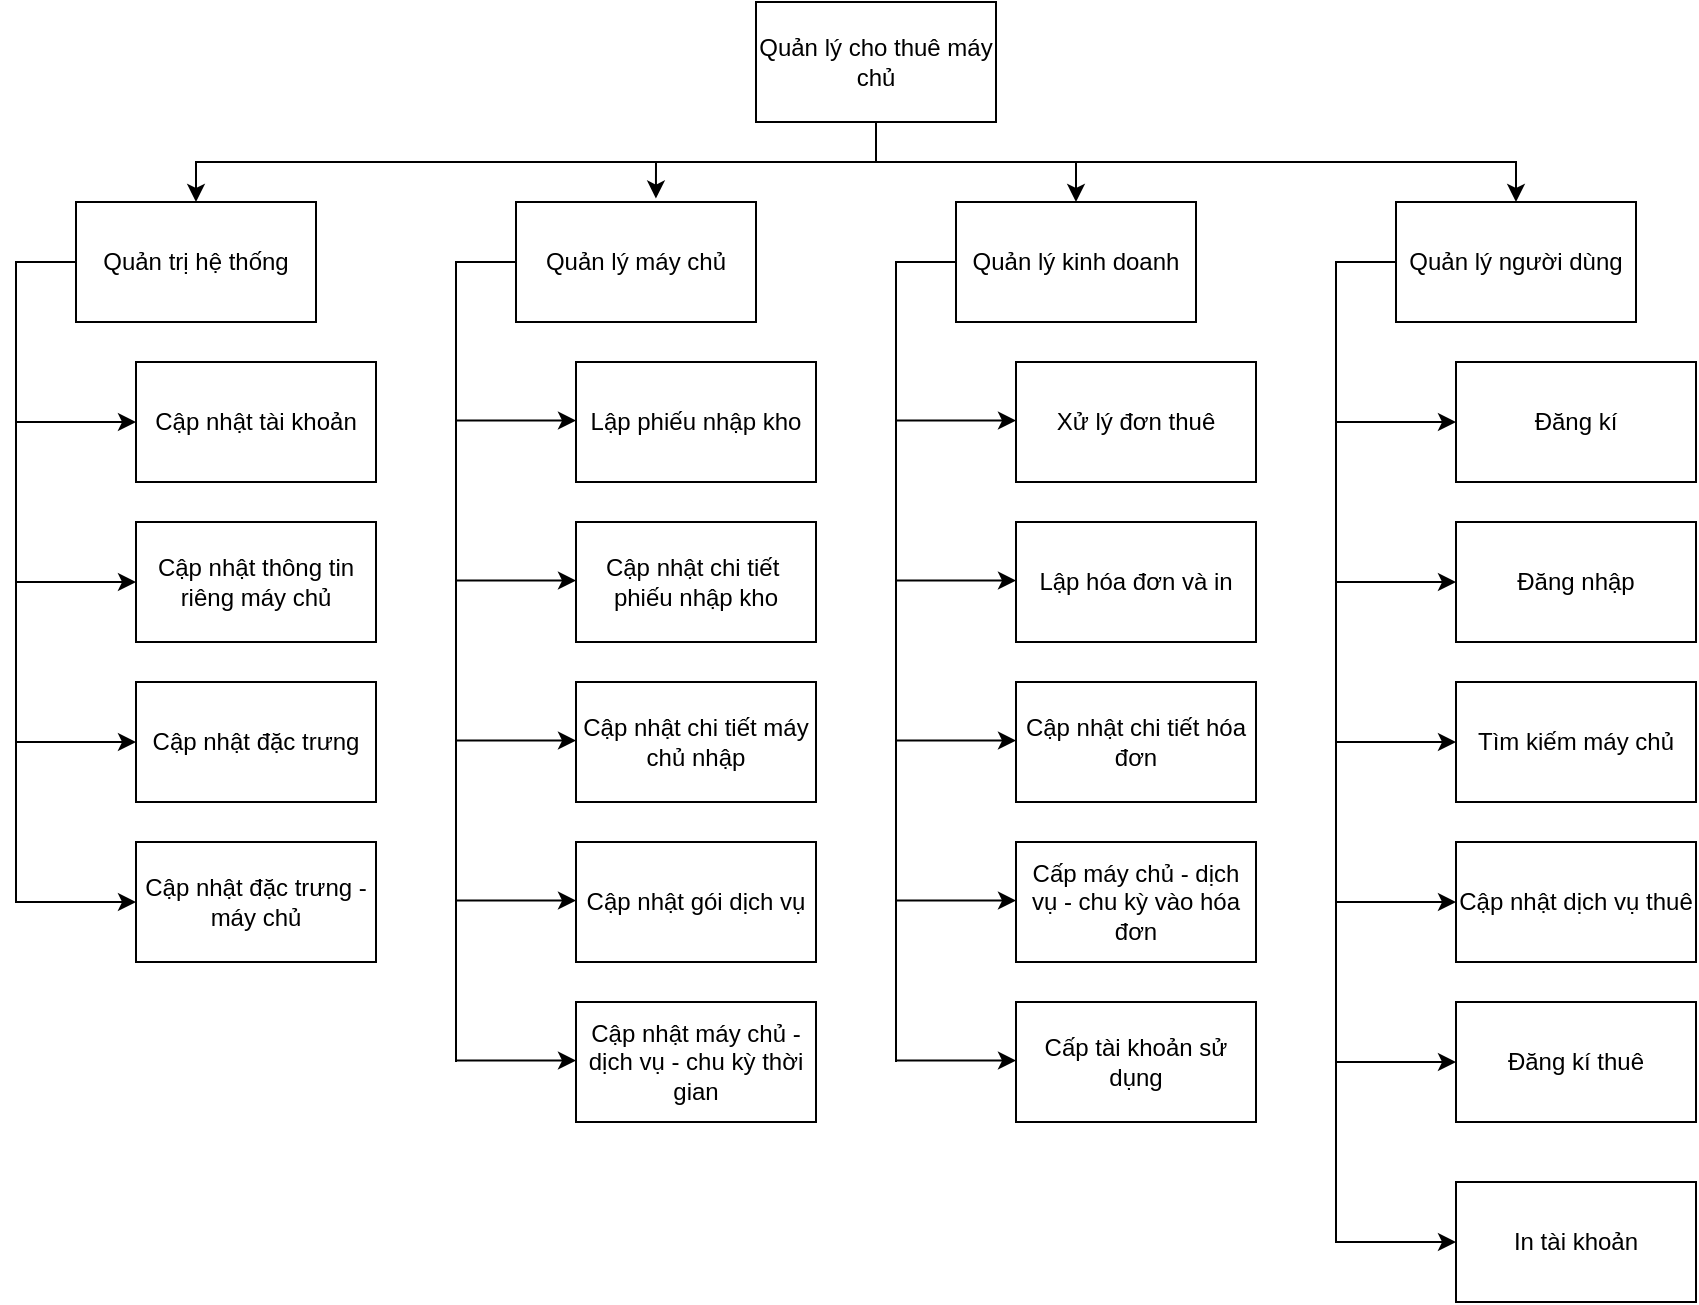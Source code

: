 <mxfile version="22.1.11" type="github">
  <diagram name="Page-1" id="_L53pu-eKjSUzyPY_FYC">
    <mxGraphModel dx="777" dy="525" grid="1" gridSize="10" guides="1" tooltips="1" connect="1" arrows="1" fold="1" page="1" pageScale="1" pageWidth="850" pageHeight="1100" math="0" shadow="0">
      <root>
        <mxCell id="0" />
        <mxCell id="1" parent="0" />
        <mxCell id="0lqGQbvRG_3BoC6F8_CW-32" style="edgeStyle=orthogonalEdgeStyle;rounded=0;orthogonalLoop=1;jettySize=auto;html=1;entryX=0.5;entryY=0;entryDx=0;entryDy=0;" parent="1" source="0lqGQbvRG_3BoC6F8_CW-1" target="0lqGQbvRG_3BoC6F8_CW-16" edge="1">
          <mxGeometry relative="1" as="geometry" />
        </mxCell>
        <mxCell id="0lqGQbvRG_3BoC6F8_CW-34" style="edgeStyle=orthogonalEdgeStyle;rounded=0;orthogonalLoop=1;jettySize=auto;html=1;exitX=0.5;exitY=1;exitDx=0;exitDy=0;" parent="1" source="0lqGQbvRG_3BoC6F8_CW-1" target="0lqGQbvRG_3BoC6F8_CW-18" edge="1">
          <mxGeometry relative="1" as="geometry" />
        </mxCell>
        <mxCell id="0lqGQbvRG_3BoC6F8_CW-39" style="edgeStyle=orthogonalEdgeStyle;rounded=0;orthogonalLoop=1;jettySize=auto;html=1;exitX=0.5;exitY=1;exitDx=0;exitDy=0;" parent="1" source="0lqGQbvRG_3BoC6F8_CW-1" target="0lqGQbvRG_3BoC6F8_CW-2" edge="1">
          <mxGeometry relative="1" as="geometry" />
        </mxCell>
        <mxCell id="0lqGQbvRG_3BoC6F8_CW-1" value="Quản lý cho thuê máy chủ" style="rounded=0;whiteSpace=wrap;html=1;" parent="1" vertex="1">
          <mxGeometry x="380" y="550" width="120" height="60" as="geometry" />
        </mxCell>
        <mxCell id="0lqGQbvRG_3BoC6F8_CW-2" value="Quản trị hệ thống" style="rounded=0;whiteSpace=wrap;html=1;" parent="1" vertex="1">
          <mxGeometry x="40" y="650" width="120" height="60" as="geometry" />
        </mxCell>
        <mxCell id="0lqGQbvRG_3BoC6F8_CW-3" value="Cập nhật tài khoản" style="rounded=0;whiteSpace=wrap;html=1;" parent="1" vertex="1">
          <mxGeometry x="70" y="730" width="120" height="60" as="geometry" />
        </mxCell>
        <mxCell id="0lqGQbvRG_3BoC6F8_CW-6" value="Cập nhật thông tin riêng máy chủ" style="rounded=0;whiteSpace=wrap;html=1;" parent="1" vertex="1">
          <mxGeometry x="70" y="810" width="120" height="60" as="geometry" />
        </mxCell>
        <mxCell id="0lqGQbvRG_3BoC6F8_CW-7" value="Cập nhật đặc trưng" style="rounded=0;whiteSpace=wrap;html=1;" parent="1" vertex="1">
          <mxGeometry x="70" y="890" width="120" height="60" as="geometry" />
        </mxCell>
        <mxCell id="0lqGQbvRG_3BoC6F8_CW-8" value="Cập nhật đặc trưng - máy chủ" style="rounded=0;whiteSpace=wrap;html=1;" parent="1" vertex="1">
          <mxGeometry x="70" y="970" width="120" height="60" as="geometry" />
        </mxCell>
        <mxCell id="0lqGQbvRG_3BoC6F8_CW-9" value="Quản lý máy chủ" style="rounded=0;whiteSpace=wrap;html=1;" parent="1" vertex="1">
          <mxGeometry x="260" y="650" width="120" height="60" as="geometry" />
        </mxCell>
        <mxCell id="0lqGQbvRG_3BoC6F8_CW-10" value="Lập phiếu nhập kho" style="rounded=0;whiteSpace=wrap;html=1;" parent="1" vertex="1">
          <mxGeometry x="290" y="730" width="120" height="60" as="geometry" />
        </mxCell>
        <mxCell id="0lqGQbvRG_3BoC6F8_CW-11" value="Cập nhật chi tiết&amp;nbsp; phiếu nhập kho" style="rounded=0;whiteSpace=wrap;html=1;" parent="1" vertex="1">
          <mxGeometry x="290" y="810" width="120" height="60" as="geometry" />
        </mxCell>
        <mxCell id="0lqGQbvRG_3BoC6F8_CW-12" value="Cập nhật chi tiết máy chủ nhập" style="rounded=0;whiteSpace=wrap;html=1;" parent="1" vertex="1">
          <mxGeometry x="290" y="890" width="120" height="60" as="geometry" />
        </mxCell>
        <mxCell id="0lqGQbvRG_3BoC6F8_CW-13" value="Cập nhật gói dịch vụ" style="rounded=0;whiteSpace=wrap;html=1;" parent="1" vertex="1">
          <mxGeometry x="290" y="970" width="120" height="60" as="geometry" />
        </mxCell>
        <mxCell id="0lqGQbvRG_3BoC6F8_CW-14" value="Cập nhật máy chủ - dịch vụ - chu kỳ thời gian" style="rounded=0;whiteSpace=wrap;html=1;" parent="1" vertex="1">
          <mxGeometry x="290" y="1050" width="120" height="60" as="geometry" />
        </mxCell>
        <mxCell id="0lqGQbvRG_3BoC6F8_CW-16" value="Quản lý kinh doanh" style="rounded=0;whiteSpace=wrap;html=1;" parent="1" vertex="1">
          <mxGeometry x="480" y="650" width="120" height="60" as="geometry" />
        </mxCell>
        <mxCell id="0lqGQbvRG_3BoC6F8_CW-17" value="Xử lý đơn thuê" style="rounded=0;whiteSpace=wrap;html=1;" parent="1" vertex="1">
          <mxGeometry x="510" y="730" width="120" height="60" as="geometry" />
        </mxCell>
        <mxCell id="0lqGQbvRG_3BoC6F8_CW-18" value="Quản lý người dùng" style="rounded=0;whiteSpace=wrap;html=1;" parent="1" vertex="1">
          <mxGeometry x="700" y="650" width="120" height="60" as="geometry" />
        </mxCell>
        <mxCell id="0lqGQbvRG_3BoC6F8_CW-19" value="Đăng kí" style="rounded=0;whiteSpace=wrap;html=1;" parent="1" vertex="1">
          <mxGeometry x="730" y="730" width="120" height="60" as="geometry" />
        </mxCell>
        <mxCell id="0lqGQbvRG_3BoC6F8_CW-20" value="Đăng nhập" style="rounded=0;whiteSpace=wrap;html=1;" parent="1" vertex="1">
          <mxGeometry x="730" y="810" width="120" height="60" as="geometry" />
        </mxCell>
        <mxCell id="0lqGQbvRG_3BoC6F8_CW-21" value="Tìm kiếm máy chủ" style="rounded=0;whiteSpace=wrap;html=1;" parent="1" vertex="1">
          <mxGeometry x="730" y="890" width="120" height="60" as="geometry" />
        </mxCell>
        <mxCell id="0lqGQbvRG_3BoC6F8_CW-22" value="Cập nhật dịch vụ thuê" style="rounded=0;whiteSpace=wrap;html=1;" parent="1" vertex="1">
          <mxGeometry x="730" y="970" width="120" height="60" as="geometry" />
        </mxCell>
        <mxCell id="0lqGQbvRG_3BoC6F8_CW-23" value="Đăng kí thuê" style="rounded=0;whiteSpace=wrap;html=1;" parent="1" vertex="1">
          <mxGeometry x="730" y="1050" width="120" height="60" as="geometry" />
        </mxCell>
        <mxCell id="0lqGQbvRG_3BoC6F8_CW-24" value="In tài khoản" style="rounded=0;whiteSpace=wrap;html=1;" parent="1" vertex="1">
          <mxGeometry x="730" y="1140" width="120" height="60" as="geometry" />
        </mxCell>
        <mxCell id="0lqGQbvRG_3BoC6F8_CW-25" value="Lập hóa đơn và in" style="rounded=0;whiteSpace=wrap;html=1;" parent="1" vertex="1">
          <mxGeometry x="510" y="810" width="120" height="60" as="geometry" />
        </mxCell>
        <mxCell id="0lqGQbvRG_3BoC6F8_CW-26" value="Cập nhật chi tiết hóa đơn" style="rounded=0;whiteSpace=wrap;html=1;" parent="1" vertex="1">
          <mxGeometry x="510" y="890" width="120" height="60" as="geometry" />
        </mxCell>
        <mxCell id="0lqGQbvRG_3BoC6F8_CW-27" value="Cấp máy chủ - dịch vụ - chu kỳ vào hóa đơn" style="rounded=0;whiteSpace=wrap;html=1;" parent="1" vertex="1">
          <mxGeometry x="510" y="970" width="120" height="60" as="geometry" />
        </mxCell>
        <mxCell id="0lqGQbvRG_3BoC6F8_CW-28" value="Cấp tài khoản sử dụng" style="rounded=0;whiteSpace=wrap;html=1;" parent="1" vertex="1">
          <mxGeometry x="510" y="1050" width="120" height="60" as="geometry" />
        </mxCell>
        <mxCell id="0lqGQbvRG_3BoC6F8_CW-30" style="edgeStyle=orthogonalEdgeStyle;rounded=0;orthogonalLoop=1;jettySize=auto;html=1;entryX=0.583;entryY=-0.029;entryDx=0;entryDy=0;entryPerimeter=0;" parent="1" source="0lqGQbvRG_3BoC6F8_CW-1" target="0lqGQbvRG_3BoC6F8_CW-9" edge="1">
          <mxGeometry relative="1" as="geometry" />
        </mxCell>
        <mxCell id="0lqGQbvRG_3BoC6F8_CW-47" value="" style="endArrow=classic;html=1;rounded=0;entryX=0;entryY=0.5;entryDx=0;entryDy=0;" parent="1" edge="1">
          <mxGeometry width="50" height="50" relative="1" as="geometry">
            <mxPoint x="230" y="759.29" as="sourcePoint" />
            <mxPoint x="290" y="759.29" as="targetPoint" />
          </mxGeometry>
        </mxCell>
        <mxCell id="0lqGQbvRG_3BoC6F8_CW-48" value="" style="endArrow=classic;html=1;rounded=0;" parent="1" edge="1">
          <mxGeometry width="50" height="50" relative="1" as="geometry">
            <mxPoint x="230" y="839.29" as="sourcePoint" />
            <mxPoint x="290" y="839.29" as="targetPoint" />
          </mxGeometry>
        </mxCell>
        <mxCell id="0lqGQbvRG_3BoC6F8_CW-49" value="" style="endArrow=classic;html=1;rounded=0;entryX=0;entryY=0.5;entryDx=0;entryDy=0;" parent="1" edge="1">
          <mxGeometry width="50" height="50" relative="1" as="geometry">
            <mxPoint x="230" y="919.29" as="sourcePoint" />
            <mxPoint x="290" y="919.29" as="targetPoint" />
          </mxGeometry>
        </mxCell>
        <mxCell id="0lqGQbvRG_3BoC6F8_CW-50" value="" style="endArrow=classic;html=1;rounded=0;entryX=0;entryY=0.5;entryDx=0;entryDy=0;" parent="1" edge="1">
          <mxGeometry width="50" height="50" relative="1" as="geometry">
            <mxPoint x="230" y="999.29" as="sourcePoint" />
            <mxPoint x="290" y="999.29" as="targetPoint" />
          </mxGeometry>
        </mxCell>
        <mxCell id="0lqGQbvRG_3BoC6F8_CW-51" value="" style="endArrow=classic;html=1;rounded=0;" parent="1" edge="1">
          <mxGeometry width="50" height="50" relative="1" as="geometry">
            <mxPoint x="230" y="1079.29" as="sourcePoint" />
            <mxPoint x="290" y="1079.29" as="targetPoint" />
          </mxGeometry>
        </mxCell>
        <mxCell id="0lqGQbvRG_3BoC6F8_CW-55" value="" style="endArrow=none;html=1;rounded=0;" parent="1" edge="1">
          <mxGeometry width="50" height="50" relative="1" as="geometry">
            <mxPoint x="230" y="1080" as="sourcePoint" />
            <mxPoint x="260" y="680" as="targetPoint" />
            <Array as="points">
              <mxPoint x="230" y="680" />
            </Array>
          </mxGeometry>
        </mxCell>
        <mxCell id="0lqGQbvRG_3BoC6F8_CW-62" value="" style="endArrow=classic;html=1;rounded=0;entryX=0;entryY=0.5;entryDx=0;entryDy=0;" parent="1" edge="1">
          <mxGeometry width="50" height="50" relative="1" as="geometry">
            <mxPoint x="450" y="759.29" as="sourcePoint" />
            <mxPoint x="510" y="759.29" as="targetPoint" />
          </mxGeometry>
        </mxCell>
        <mxCell id="0lqGQbvRG_3BoC6F8_CW-63" value="" style="endArrow=classic;html=1;rounded=0;" parent="1" edge="1">
          <mxGeometry width="50" height="50" relative="1" as="geometry">
            <mxPoint x="450" y="839.29" as="sourcePoint" />
            <mxPoint x="510" y="839.29" as="targetPoint" />
          </mxGeometry>
        </mxCell>
        <mxCell id="0lqGQbvRG_3BoC6F8_CW-64" value="" style="endArrow=classic;html=1;rounded=0;entryX=0;entryY=0.5;entryDx=0;entryDy=0;" parent="1" edge="1">
          <mxGeometry width="50" height="50" relative="1" as="geometry">
            <mxPoint x="450" y="919.29" as="sourcePoint" />
            <mxPoint x="510" y="919.29" as="targetPoint" />
          </mxGeometry>
        </mxCell>
        <mxCell id="0lqGQbvRG_3BoC6F8_CW-65" value="" style="endArrow=classic;html=1;rounded=0;entryX=0;entryY=0.5;entryDx=0;entryDy=0;" parent="1" edge="1">
          <mxGeometry width="50" height="50" relative="1" as="geometry">
            <mxPoint x="450" y="999.29" as="sourcePoint" />
            <mxPoint x="510" y="999.29" as="targetPoint" />
          </mxGeometry>
        </mxCell>
        <mxCell id="0lqGQbvRG_3BoC6F8_CW-66" value="" style="endArrow=classic;html=1;rounded=0;" parent="1" edge="1">
          <mxGeometry width="50" height="50" relative="1" as="geometry">
            <mxPoint x="450" y="1079.29" as="sourcePoint" />
            <mxPoint x="510" y="1079.29" as="targetPoint" />
          </mxGeometry>
        </mxCell>
        <mxCell id="0lqGQbvRG_3BoC6F8_CW-67" value="" style="endArrow=none;html=1;rounded=0;" parent="1" edge="1">
          <mxGeometry width="50" height="50" relative="1" as="geometry">
            <mxPoint x="450" y="1080" as="sourcePoint" />
            <mxPoint x="480" y="680" as="targetPoint" />
            <Array as="points">
              <mxPoint x="450" y="680" />
            </Array>
          </mxGeometry>
        </mxCell>
        <mxCell id="0lqGQbvRG_3BoC6F8_CW-68" style="edgeStyle=orthogonalEdgeStyle;rounded=0;orthogonalLoop=1;jettySize=auto;html=1;entryX=0;entryY=0.5;entryDx=0;entryDy=0;" parent="1" edge="1">
          <mxGeometry relative="1" as="geometry">
            <mxPoint x="730" y="1170" as="targetPoint" />
            <mxPoint x="700" y="680" as="sourcePoint" />
            <Array as="points">
              <mxPoint x="670" y="680" />
              <mxPoint x="670" y="1170" />
            </Array>
          </mxGeometry>
        </mxCell>
        <mxCell id="0lqGQbvRG_3BoC6F8_CW-69" value="" style="endArrow=classic;html=1;rounded=0;entryX=0;entryY=0.5;entryDx=0;entryDy=0;" parent="1" edge="1">
          <mxGeometry width="50" height="50" relative="1" as="geometry">
            <mxPoint x="670" y="760" as="sourcePoint" />
            <mxPoint x="730" y="760" as="targetPoint" />
          </mxGeometry>
        </mxCell>
        <mxCell id="0lqGQbvRG_3BoC6F8_CW-70" value="" style="endArrow=classic;html=1;rounded=0;" parent="1" edge="1">
          <mxGeometry width="50" height="50" relative="1" as="geometry">
            <mxPoint x="670" y="840" as="sourcePoint" />
            <mxPoint x="730" y="840" as="targetPoint" />
          </mxGeometry>
        </mxCell>
        <mxCell id="0lqGQbvRG_3BoC6F8_CW-71" value="" style="endArrow=classic;html=1;rounded=0;entryX=0;entryY=0.5;entryDx=0;entryDy=0;" parent="1" edge="1">
          <mxGeometry width="50" height="50" relative="1" as="geometry">
            <mxPoint x="670" y="920" as="sourcePoint" />
            <mxPoint x="730" y="920" as="targetPoint" />
          </mxGeometry>
        </mxCell>
        <mxCell id="0lqGQbvRG_3BoC6F8_CW-72" value="" style="endArrow=classic;html=1;rounded=0;entryX=0;entryY=0.5;entryDx=0;entryDy=0;" parent="1" edge="1">
          <mxGeometry width="50" height="50" relative="1" as="geometry">
            <mxPoint x="670" y="1000" as="sourcePoint" />
            <mxPoint x="730" y="1000" as="targetPoint" />
          </mxGeometry>
        </mxCell>
        <mxCell id="0lqGQbvRG_3BoC6F8_CW-73" value="" style="endArrow=classic;html=1;rounded=0;" parent="1" edge="1">
          <mxGeometry width="50" height="50" relative="1" as="geometry">
            <mxPoint x="670" y="1080" as="sourcePoint" />
            <mxPoint x="730" y="1080" as="targetPoint" />
          </mxGeometry>
        </mxCell>
        <mxCell id="JnWjaj7hzx9m0oJG6Q89-8" style="edgeStyle=orthogonalEdgeStyle;rounded=0;orthogonalLoop=1;jettySize=auto;html=1;entryX=0;entryY=0.5;entryDx=0;entryDy=0;" parent="1" target="0lqGQbvRG_3BoC6F8_CW-8" edge="1">
          <mxGeometry relative="1" as="geometry">
            <mxPoint x="70" y="1170" as="targetPoint" />
            <mxPoint x="40" y="680" as="sourcePoint" />
            <Array as="points">
              <mxPoint x="10" y="680" />
              <mxPoint x="10" y="1000" />
              <mxPoint x="70" y="1000" />
            </Array>
          </mxGeometry>
        </mxCell>
        <mxCell id="JnWjaj7hzx9m0oJG6Q89-9" value="" style="endArrow=classic;html=1;rounded=0;entryX=0;entryY=0.5;entryDx=0;entryDy=0;" parent="1" edge="1">
          <mxGeometry width="50" height="50" relative="1" as="geometry">
            <mxPoint x="10" y="760" as="sourcePoint" />
            <mxPoint x="70" y="760" as="targetPoint" />
          </mxGeometry>
        </mxCell>
        <mxCell id="JnWjaj7hzx9m0oJG6Q89-10" value="" style="endArrow=classic;html=1;rounded=0;" parent="1" edge="1">
          <mxGeometry width="50" height="50" relative="1" as="geometry">
            <mxPoint x="10" y="840" as="sourcePoint" />
            <mxPoint x="70" y="840" as="targetPoint" />
          </mxGeometry>
        </mxCell>
        <mxCell id="JnWjaj7hzx9m0oJG6Q89-11" value="" style="endArrow=classic;html=1;rounded=0;entryX=0;entryY=0.5;entryDx=0;entryDy=0;" parent="1" edge="1">
          <mxGeometry width="50" height="50" relative="1" as="geometry">
            <mxPoint x="10" y="920" as="sourcePoint" />
            <mxPoint x="70" y="920" as="targetPoint" />
          </mxGeometry>
        </mxCell>
      </root>
    </mxGraphModel>
  </diagram>
</mxfile>
